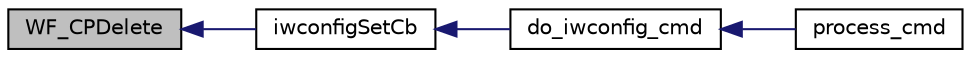 digraph "WF_CPDelete"
{
  edge [fontname="Helvetica",fontsize="10",labelfontname="Helvetica",labelfontsize="10"];
  node [fontname="Helvetica",fontsize="10",shape=record];
  rankdir="LR";
  Node1 [label="WF_CPDelete",height=0.2,width=0.4,color="black", fillcolor="grey75", style="filled", fontcolor="black"];
  Node1 -> Node2 [dir="back",color="midnightblue",fontsize="10",style="solid"];
  Node2 [label="iwconfigSetCb",height=0.2,width=0.4,color="black", fillcolor="white", style="filled",URL="$_w_f_console_iwconfig_8c.html#a2108d859f2412c87e98689a272f6d12f"];
  Node2 -> Node3 [dir="back",color="midnightblue",fontsize="10",style="solid"];
  Node3 [label="do_iwconfig_cmd",height=0.2,width=0.4,color="black", fillcolor="white", style="filled",URL="$_w_f_console_iwconfig_8c.html#a2e6cbb97de35be8bbd07ca7c508020e9"];
  Node3 -> Node4 [dir="back",color="midnightblue",fontsize="10",style="solid"];
  Node4 [label="process_cmd",height=0.2,width=0.4,color="black", fillcolor="white", style="filled",URL="$_w_f_console_msg_handler_8c.html#adb34ba3f29206d313dd5bce1597db36b"];
}
